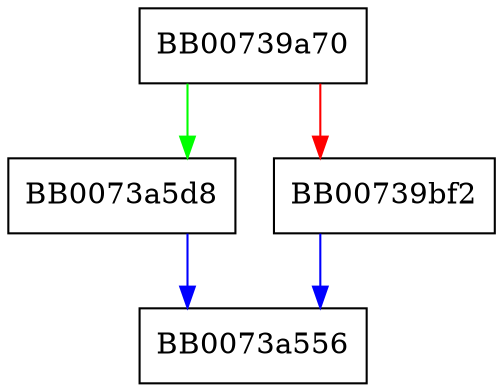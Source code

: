 digraph DES_encrypt1 {
  node [shape="box"];
  graph [splines=ortho];
  BB00739a70 -> BB0073a5d8 [color="green"];
  BB00739a70 -> BB00739bf2 [color="red"];
  BB00739bf2 -> BB0073a556 [color="blue"];
  BB0073a5d8 -> BB0073a556 [color="blue"];
}
